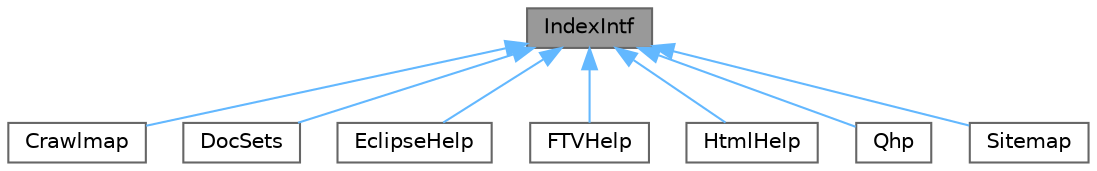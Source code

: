 digraph "IndexIntf"
{
 // INTERACTIVE_SVG=YES
 // LATEX_PDF_SIZE
  bgcolor="transparent";
  edge [fontname=Helvetica,fontsize=10,labelfontname=Helvetica,labelfontsize=10];
  node [fontname=Helvetica,fontsize=10,shape=box,height=0.2,width=0.4];
  Node1 [id="Node000001",label="IndexIntf",height=0.2,width=0.4,color="gray40", fillcolor="grey60", style="filled", fontcolor="black",tooltip="Abstract interface for index generators."];
  Node1 -> Node2 [id="edge1_Node000001_Node000002",dir="back",color="steelblue1",style="solid",tooltip=" "];
  Node2 [id="Node000002",label="Crawlmap",height=0.2,width=0.4,color="gray40", fillcolor="white", style="filled",URL="$d4/db5/class_crawlmap.html",tooltip=" "];
  Node1 -> Node3 [id="edge2_Node000001_Node000003",dir="back",color="steelblue1",style="solid",tooltip=" "];
  Node3 [id="Node000003",label="DocSets",height=0.2,width=0.4,color="gray40", fillcolor="white", style="filled",URL="$db/d32/class_doc_sets.html",tooltip="A class that generates docset files."];
  Node1 -> Node4 [id="edge3_Node000001_Node000004",dir="back",color="steelblue1",style="solid",tooltip=" "];
  Node4 [id="Node000004",label="EclipseHelp",height=0.2,width=0.4,color="gray40", fillcolor="white", style="filled",URL="$db/dd3/class_eclipse_help.html",tooltip="Generator for Eclipse help files."];
  Node1 -> Node5 [id="edge4_Node000001_Node000005",dir="back",color="steelblue1",style="solid",tooltip=" "];
  Node5 [id="Node000005",label="FTVHelp",height=0.2,width=0.4,color="gray40", fillcolor="white", style="filled",URL="$d6/d14/class_f_t_v_help.html",tooltip="A class that generates a dynamic tree view side panel."];
  Node1 -> Node6 [id="edge5_Node000001_Node000006",dir="back",color="steelblue1",style="solid",tooltip=" "];
  Node6 [id="Node000006",label="HtmlHelp",height=0.2,width=0.4,color="gray40", fillcolor="white", style="filled",URL="$d4/db3/class_html_help.html",tooltip="A class that generated the HTML Help specific files."];
  Node1 -> Node7 [id="edge6_Node000001_Node000007",dir="back",color="steelblue1",style="solid",tooltip=" "];
  Node7 [id="Node000007",label="Qhp",height=0.2,width=0.4,color="gray40", fillcolor="white", style="filled",URL="$de/d4f/class_qhp.html",tooltip=" "];
  Node1 -> Node8 [id="edge7_Node000001_Node000008",dir="back",color="steelblue1",style="solid",tooltip=" "];
  Node8 [id="Node000008",label="Sitemap",height=0.2,width=0.4,color="gray40", fillcolor="white", style="filled",URL="$d3/ddf/class_sitemap.html",tooltip=" "];
}

